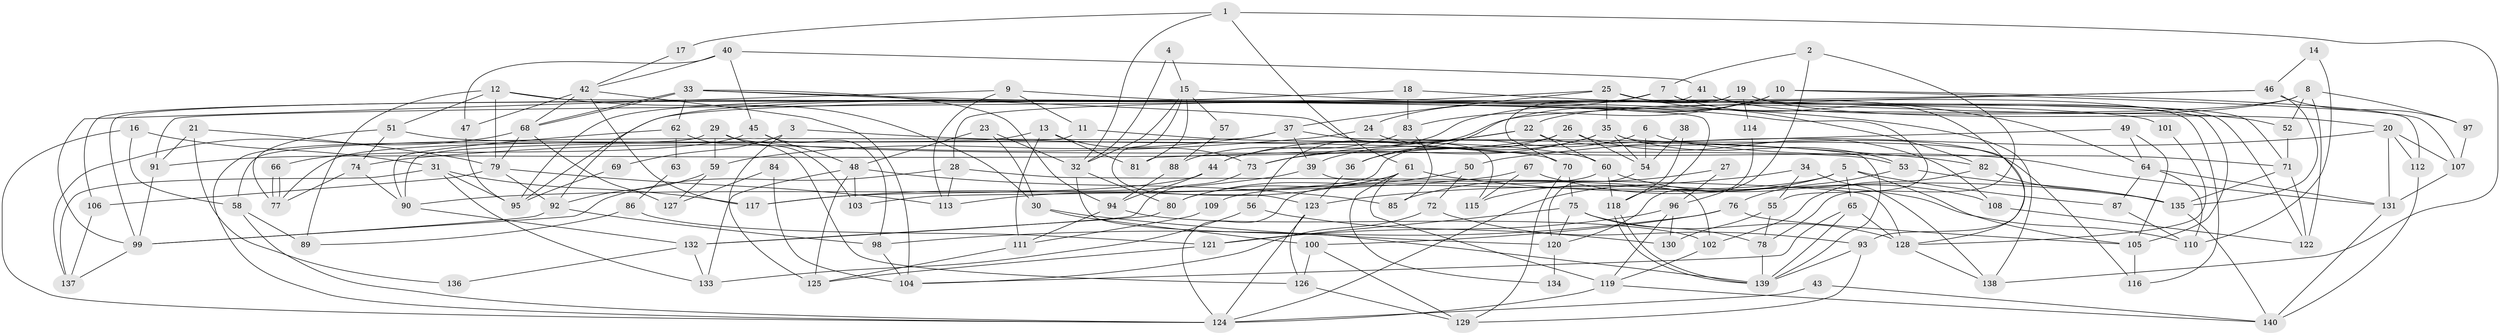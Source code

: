// coarse degree distribution, {3: 0.2, 5: 0.16470588235294117, 6: 0.08235294117647059, 7: 0.03529411764705882, 11: 0.047058823529411764, 10: 0.011764705882352941, 2: 0.15294117647058825, 9: 0.058823529411764705, 4: 0.21176470588235294, 8: 0.023529411764705882, 13: 0.011764705882352941}
// Generated by graph-tools (version 1.1) at 2025/50/03/04/25 22:50:49]
// undirected, 140 vertices, 280 edges
graph export_dot {
  node [color=gray90,style=filled];
  1;
  2;
  3;
  4;
  5;
  6;
  7;
  8;
  9;
  10;
  11;
  12;
  13;
  14;
  15;
  16;
  17;
  18;
  19;
  20;
  21;
  22;
  23;
  24;
  25;
  26;
  27;
  28;
  29;
  30;
  31;
  32;
  33;
  34;
  35;
  36;
  37;
  38;
  39;
  40;
  41;
  42;
  43;
  44;
  45;
  46;
  47;
  48;
  49;
  50;
  51;
  52;
  53;
  54;
  55;
  56;
  57;
  58;
  59;
  60;
  61;
  62;
  63;
  64;
  65;
  66;
  67;
  68;
  69;
  70;
  71;
  72;
  73;
  74;
  75;
  76;
  77;
  78;
  79;
  80;
  81;
  82;
  83;
  84;
  85;
  86;
  87;
  88;
  89;
  90;
  91;
  92;
  93;
  94;
  95;
  96;
  97;
  98;
  99;
  100;
  101;
  102;
  103;
  104;
  105;
  106;
  107;
  108;
  109;
  110;
  111;
  112;
  113;
  114;
  115;
  116;
  117;
  118;
  119;
  120;
  121;
  122;
  123;
  124;
  125;
  126;
  127;
  128;
  129;
  130;
  131;
  132;
  133;
  134;
  135;
  136;
  137;
  138;
  139;
  140;
  1 -- 138;
  1 -- 32;
  1 -- 17;
  1 -- 61;
  2 -- 78;
  2 -- 7;
  2 -- 96;
  3 -- 82;
  3 -- 125;
  3 -- 69;
  4 -- 32;
  4 -- 15;
  5 -- 65;
  5 -- 124;
  5 -- 87;
  5 -- 105;
  5 -- 109;
  5 -- 115;
  6 -- 71;
  6 -- 103;
  6 -- 54;
  7 -- 105;
  7 -- 93;
  7 -- 24;
  7 -- 95;
  8 -- 22;
  8 -- 97;
  8 -- 52;
  8 -- 95;
  8 -- 122;
  9 -- 99;
  9 -- 113;
  9 -- 11;
  9 -- 138;
  10 -- 36;
  10 -- 44;
  10 -- 83;
  10 -- 107;
  10 -- 112;
  11 -- 90;
  11 -- 60;
  12 -- 118;
  12 -- 79;
  12 -- 30;
  12 -- 51;
  12 -- 89;
  13 -- 73;
  13 -- 77;
  13 -- 81;
  13 -- 111;
  14 -- 46;
  14 -- 110;
  15 -- 123;
  15 -- 32;
  15 -- 57;
  15 -- 81;
  15 -- 101;
  16 -- 58;
  16 -- 31;
  16 -- 124;
  17 -- 42;
  18 -- 64;
  18 -- 92;
  18 -- 83;
  19 -- 70;
  19 -- 20;
  19 -- 71;
  19 -- 99;
  19 -- 114;
  20 -- 50;
  20 -- 107;
  20 -- 112;
  20 -- 131;
  21 -- 79;
  21 -- 91;
  21 -- 136;
  22 -- 73;
  22 -- 60;
  22 -- 44;
  22 -- 116;
  23 -- 30;
  23 -- 32;
  23 -- 48;
  24 -- 74;
  24 -- 131;
  25 -- 116;
  25 -- 28;
  25 -- 35;
  25 -- 37;
  25 -- 82;
  26 -- 108;
  26 -- 91;
  26 -- 36;
  26 -- 54;
  27 -- 96;
  27 -- 85;
  28 -- 99;
  28 -- 113;
  28 -- 128;
  29 -- 124;
  29 -- 53;
  29 -- 59;
  29 -- 103;
  30 -- 120;
  30 -- 100;
  31 -- 117;
  31 -- 95;
  31 -- 133;
  31 -- 137;
  32 -- 139;
  32 -- 80;
  33 -- 68;
  33 -- 68;
  33 -- 94;
  33 -- 55;
  33 -- 62;
  33 -- 115;
  34 -- 138;
  34 -- 55;
  34 -- 123;
  35 -- 54;
  35 -- 39;
  35 -- 53;
  35 -- 73;
  35 -- 128;
  36 -- 123;
  37 -- 59;
  37 -- 39;
  37 -- 58;
  37 -- 139;
  38 -- 54;
  38 -- 118;
  39 -- 102;
  39 -- 117;
  40 -- 47;
  40 -- 41;
  40 -- 42;
  40 -- 45;
  41 -- 122;
  41 -- 52;
  41 -- 106;
  42 -- 68;
  42 -- 47;
  42 -- 104;
  42 -- 117;
  43 -- 140;
  43 -- 124;
  44 -- 117;
  44 -- 94;
  45 -- 98;
  45 -- 48;
  45 -- 66;
  46 -- 56;
  46 -- 135;
  46 -- 91;
  46 -- 97;
  47 -- 95;
  48 -- 85;
  48 -- 103;
  48 -- 125;
  48 -- 133;
  49 -- 105;
  49 -- 81;
  49 -- 64;
  50 -- 80;
  50 -- 72;
  51 -- 74;
  51 -- 70;
  51 -- 77;
  52 -- 71;
  53 -- 135;
  53 -- 76;
  54 -- 120;
  55 -- 78;
  55 -- 130;
  56 -- 130;
  56 -- 133;
  57 -- 88;
  58 -- 124;
  58 -- 89;
  59 -- 92;
  59 -- 127;
  60 -- 124;
  60 -- 108;
  60 -- 118;
  61 -- 119;
  61 -- 80;
  61 -- 113;
  61 -- 134;
  61 -- 135;
  62 -- 126;
  62 -- 63;
  62 -- 90;
  63 -- 86;
  64 -- 131;
  64 -- 87;
  64 -- 110;
  65 -- 139;
  65 -- 128;
  65 -- 104;
  66 -- 77;
  66 -- 77;
  67 -- 110;
  67 -- 115;
  67 -- 90;
  68 -- 79;
  68 -- 127;
  68 -- 137;
  69 -- 95;
  70 -- 75;
  70 -- 129;
  71 -- 135;
  71 -- 122;
  72 -- 104;
  72 -- 93;
  73 -- 132;
  74 -- 77;
  74 -- 90;
  75 -- 128;
  75 -- 121;
  75 -- 78;
  75 -- 120;
  76 -- 100;
  76 -- 98;
  76 -- 105;
  78 -- 139;
  79 -- 92;
  79 -- 106;
  79 -- 113;
  80 -- 132;
  82 -- 135;
  82 -- 102;
  83 -- 85;
  83 -- 88;
  84 -- 104;
  84 -- 127;
  86 -- 89;
  86 -- 121;
  87 -- 110;
  88 -- 94;
  90 -- 132;
  91 -- 99;
  92 -- 99;
  92 -- 98;
  93 -- 129;
  93 -- 139;
  94 -- 102;
  94 -- 111;
  96 -- 119;
  96 -- 121;
  96 -- 130;
  97 -- 107;
  98 -- 104;
  99 -- 137;
  100 -- 126;
  100 -- 129;
  101 -- 128;
  102 -- 119;
  105 -- 116;
  106 -- 137;
  107 -- 131;
  108 -- 122;
  109 -- 111;
  111 -- 125;
  112 -- 140;
  114 -- 120;
  118 -- 139;
  118 -- 139;
  119 -- 140;
  119 -- 124;
  120 -- 134;
  121 -- 125;
  123 -- 124;
  123 -- 126;
  126 -- 129;
  128 -- 138;
  131 -- 140;
  132 -- 133;
  132 -- 136;
  135 -- 140;
}
